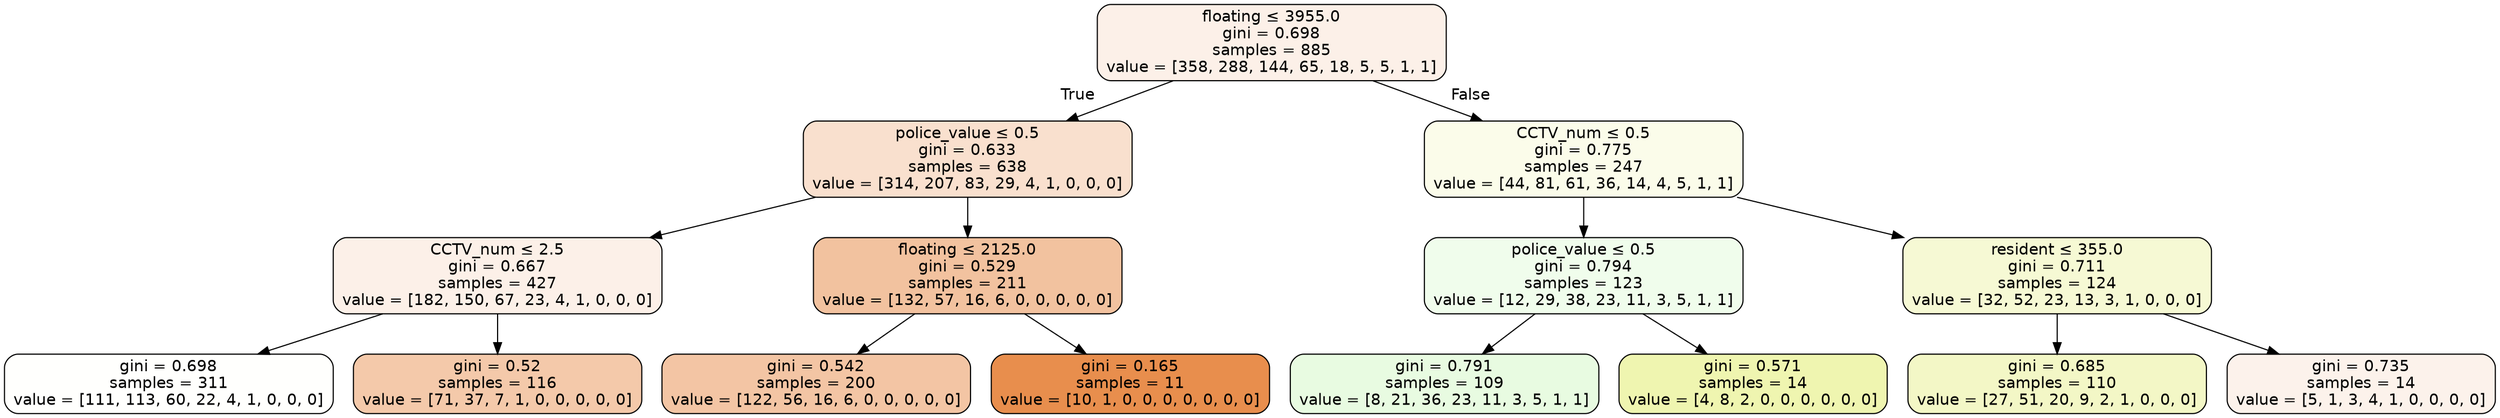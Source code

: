 digraph Tree {
node [shape=box, style="filled, rounded", color="black", fontname=helvetica] ;
edge [fontname=helvetica] ;
0 [label=<floating &le; 3955.0<br/>gini = 0.698<br/>samples = 885<br/>value = [358, 288, 144, 65, 18, 5, 5, 1, 1]>, fillcolor="#fcf0e8"] ;
1 [label=<police_value &le; 0.5<br/>gini = 0.633<br/>samples = 638<br/>value = [314, 207, 83, 29, 4, 1, 0, 0, 0]>, fillcolor="#f9e0ce"] ;
0 -> 1 [labeldistance=2.5, labelangle=45, headlabel="True"] ;
2 [label=<CCTV_num &le; 2.5<br/>gini = 0.667<br/>samples = 427<br/>value = [182, 150, 67, 23, 4, 1, 0, 0, 0]>, fillcolor="#fcf0e8"] ;
1 -> 2 ;
3 [label=<gini = 0.698<br/>samples = 311<br/>value = [111, 113, 60, 22, 4, 1, 0, 0, 0]>, fillcolor="#fffffd"] ;
2 -> 3 ;
4 [label=<gini = 0.52<br/>samples = 116<br/>value = [71, 37, 7, 1, 0, 0, 0, 0, 0]>, fillcolor="#f4c9aa"] ;
2 -> 4 ;
5 [label=<floating &le; 2125.0<br/>gini = 0.529<br/>samples = 211<br/>value = [132, 57, 16, 6, 0, 0, 0, 0, 0]>, fillcolor="#f2c29f"] ;
1 -> 5 ;
6 [label=<gini = 0.542<br/>samples = 200<br/>value = [122, 56, 16, 6, 0, 0, 0, 0, 0]>, fillcolor="#f3c5a4"] ;
5 -> 6 ;
7 [label=<gini = 0.165<br/>samples = 11<br/>value = [10, 1, 0, 0, 0, 0, 0, 0, 0]>, fillcolor="#e88e4d"] ;
5 -> 7 ;
8 [label=<CCTV_num &le; 0.5<br/>gini = 0.775<br/>samples = 247<br/>value = [44, 81, 61, 36, 14, 4, 5, 1, 1]>, fillcolor="#fbfcea"] ;
0 -> 8 [labeldistance=2.5, labelangle=-45, headlabel="False"] ;
9 [label=<police_value &le; 0.5<br/>gini = 0.794<br/>samples = 123<br/>value = [12, 29, 38, 23, 11, 3, 5, 1, 1]>, fillcolor="#f0fdec"] ;
8 -> 9 ;
10 [label=<gini = 0.791<br/>samples = 109<br/>value = [8, 21, 36, 23, 11, 3, 5, 1, 1]>, fillcolor="#e8fbe1"] ;
9 -> 10 ;
11 [label=<gini = 0.571<br/>samples = 14<br/>value = [4, 8, 2, 0, 0, 0, 0, 0, 0]>, fillcolor="#eff5b0"] ;
9 -> 11 ;
12 [label=<resident &le; 355.0<br/>gini = 0.711<br/>samples = 124<br/>value = [32, 52, 23, 13, 3, 1, 0, 0, 0]>, fillcolor="#f6f9d4"] ;
8 -> 12 ;
13 [label=<gini = 0.685<br/>samples = 110<br/>value = [27, 51, 20, 9, 2, 1, 0, 0, 0]>, fillcolor="#f3f7c6"] ;
12 -> 13 ;
14 [label=<gini = 0.735<br/>samples = 14<br/>value = [5, 1, 3, 4, 1, 0, 0, 0, 0]>, fillcolor="#fcf2eb"] ;
12 -> 14 ;
}